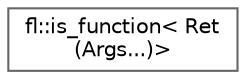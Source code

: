 digraph "Graphical Class Hierarchy"
{
 // INTERACTIVE_SVG=YES
 // LATEX_PDF_SIZE
  bgcolor="transparent";
  edge [fontname=Helvetica,fontsize=10,labelfontname=Helvetica,labelfontsize=10];
  node [fontname=Helvetica,fontsize=10,shape=box,height=0.2,width=0.4];
  rankdir="LR";
  Node0 [id="Node000000",label="fl::is_function\< Ret\l(Args...)\>",height=0.2,width=0.4,color="grey40", fillcolor="white", style="filled",URL="$d3/d1a/structfl_1_1is__function_3_01_ret_07_args_8_8_8_08_4.html",tooltip=" "];
}
